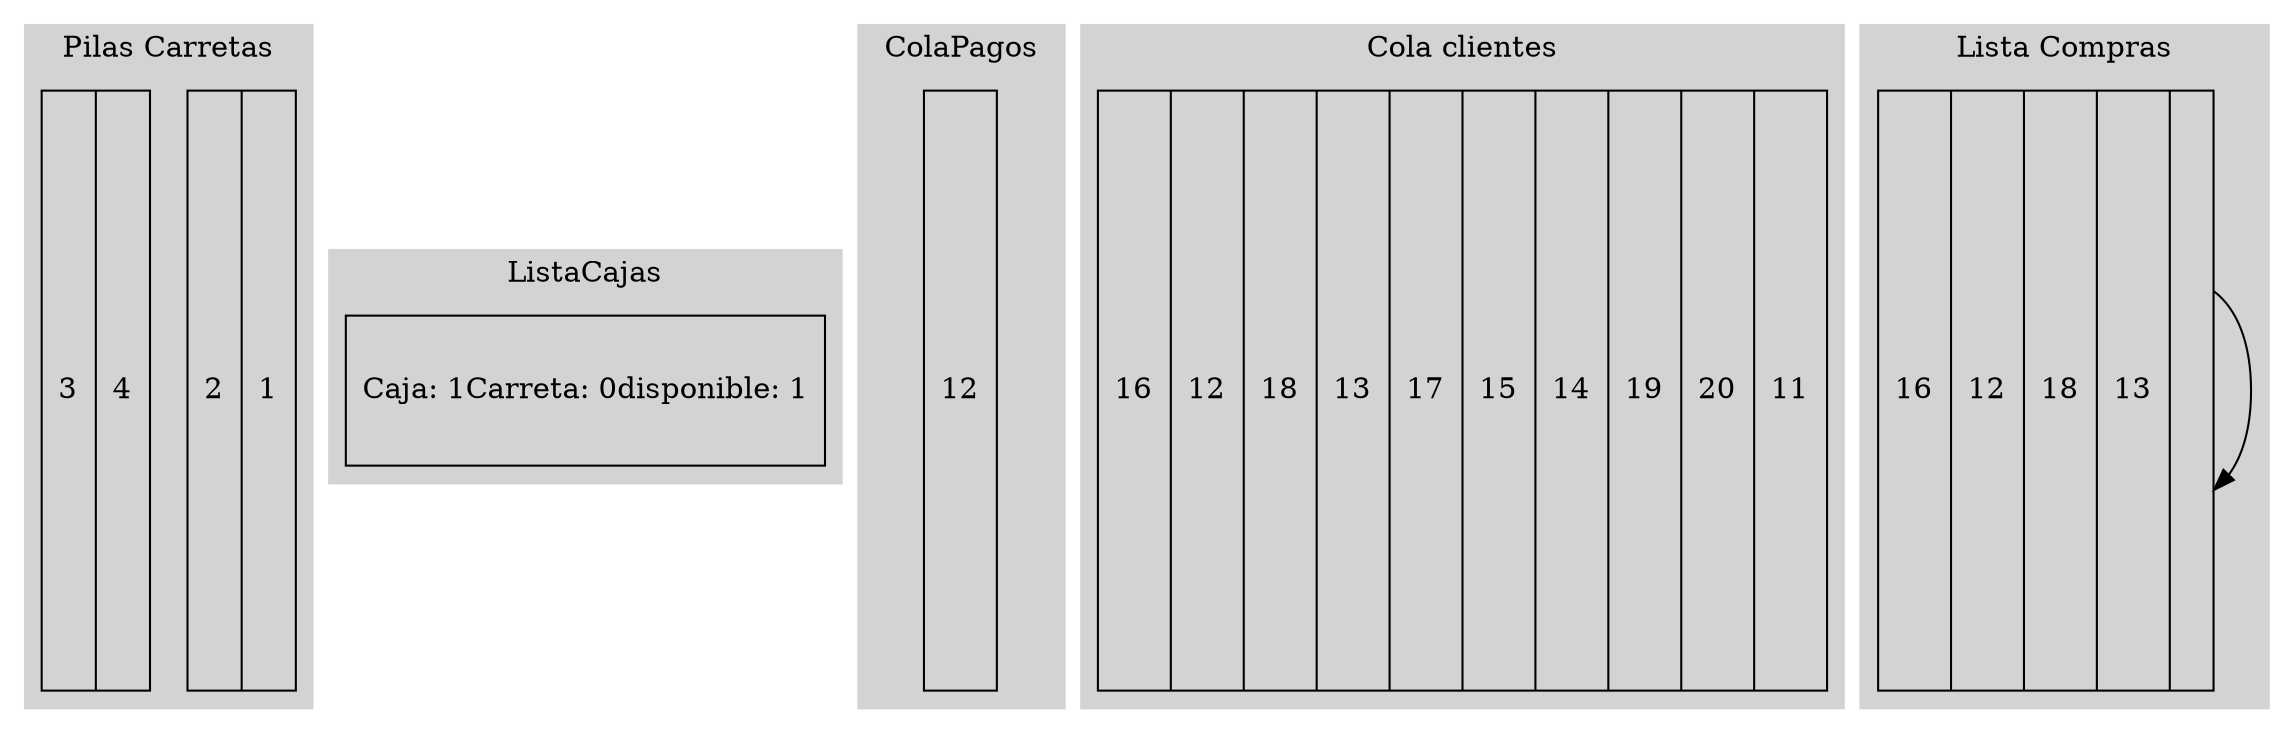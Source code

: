digraph G {
 rankdir = TB;
subgraph cluster_0 {
node [shape=record, width=.1, height=.1];
style=filled;
color=lightgrey;
label = " Pilas Carretas ";
nd0 [label = " 2 | 1  " , height = 4]; 
nd1 [label = " 3 | 4  " , height = 4]; 
}
subgraph cluster_5 {
node [shape=record, width=.1, height=1];
style=filled;
color=lightgrey;
label = " ListaCajas ";
"Caja: 1Carreta: 0disponible: 1"}
subgraph cluster_3 {
node [shape=record, width=.1, height=.1];
style=filled;
color=lightgrey;
label = " ColaPagos ";
nd4 [label = "12" , height = 4]; 
}
subgraph cluster_1 {
node [shape=record, width=.1, height=.1];
style=filled;
color=lightgrey;
label = " Cola clientes ";
nd2 [label = " 16 | 12 | 18 | 13 | 17 | 15 | 14 | 19 | 20 | 11  " , height = 4]; 
}
subgraph cluster_2 {
node [shape=record, width=.1, height=.1];
style=filled;
color=lightgrey;
label = " Lista Compras ";
nd3 [label = "16 | 12 | 18 | 13 | " , height = 4]; 
nd3:16->nd3 ; 
}
}
